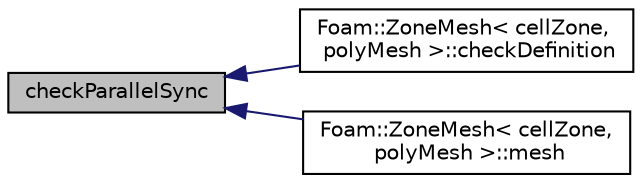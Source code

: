 digraph "checkParallelSync"
{
  bgcolor="transparent";
  edge [fontname="Helvetica",fontsize="10",labelfontname="Helvetica",labelfontsize="10"];
  node [fontname="Helvetica",fontsize="10",shape=record];
  rankdir="LR";
  Node2112 [label="checkParallelSync",height=0.2,width=0.4,color="black", fillcolor="grey75", style="filled", fontcolor="black"];
  Node2112 -> Node2113 [dir="back",color="midnightblue",fontsize="10",style="solid",fontname="Helvetica"];
  Node2113 [label="Foam::ZoneMesh\< cellZone,\l polyMesh \>::checkDefinition",height=0.2,width=0.4,color="black",URL="$a28677.html#a039ec44911bfb8cd28ffd27a600e6fc5",tooltip="Check zone definition. Return true if in error. "];
  Node2112 -> Node2114 [dir="back",color="midnightblue",fontsize="10",style="solid",fontname="Helvetica"];
  Node2114 [label="Foam::ZoneMesh\< cellZone,\l polyMesh \>::mesh",height=0.2,width=0.4,color="black",URL="$a28677.html#ac41d1bc48208a47ffceb25d417eea442",tooltip="Return the mesh reference. "];
}

